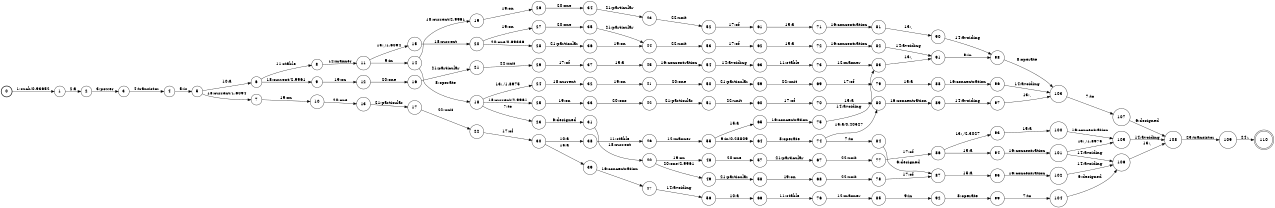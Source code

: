 digraph FST {
rankdir = LR;
size = "8.5,11";
label = "";
center = 1;
orientation = Portrait;
ranksep = "0.4";
nodesep = "0.25";
0 [label = "0", shape = circle, style = bold, fontsize = 14]
	0 -> 1 [label = "1:such/0.93652", fontsize = 14];
1 [label = "1", shape = circle, style = solid, fontsize = 14]
	1 -> 2 [label = "2:a", fontsize = 14];
2 [label = "2", shape = circle, style = solid, fontsize = 14]
	2 -> 3 [label = "3:power", fontsize = 14];
3 [label = "3", shape = circle, style = solid, fontsize = 14]
	3 -> 4 [label = "4:transistor", fontsize = 14];
4 [label = "4", shape = circle, style = solid, fontsize = 14]
	4 -> 5 [label = "5:is", fontsize = 14];
5 [label = "5", shape = circle, style = solid, fontsize = 14]
	5 -> 6 [label = "10:a", fontsize = 14];
	5 -> 7 [label = "18:current/1.6094", fontsize = 14];
6 [label = "6", shape = circle, style = solid, fontsize = 14]
	6 -> 8 [label = "11:stable", fontsize = 14];
	6 -> 9 [label = "18:current/2.9961", fontsize = 14];
7 [label = "7", shape = circle, style = solid, fontsize = 14]
	7 -> 10 [label = "19:on", fontsize = 14];
8 [label = "8", shape = circle, style = solid, fontsize = 14]
	8 -> 11 [label = "12:manner", fontsize = 14];
9 [label = "9", shape = circle, style = solid, fontsize = 14]
	9 -> 12 [label = "19:on", fontsize = 14];
10 [label = "10", shape = circle, style = solid, fontsize = 14]
	10 -> 13 [label = "20:one", fontsize = 14];
11 [label = "11", shape = circle, style = solid, fontsize = 14]
	11 -> 14 [label = "9:in", fontsize = 14];
	11 -> 15 [label = "13:,/1.6094", fontsize = 14];
12 [label = "12", shape = circle, style = solid, fontsize = 14]
	12 -> 16 [label = "20:one", fontsize = 14];
13 [label = "13", shape = circle, style = solid, fontsize = 14]
	13 -> 17 [label = "21:particular", fontsize = 14];
14 [label = "14", shape = circle, style = solid, fontsize = 14]
	14 -> 18 [label = "8:operate", fontsize = 14];
	14 -> 19 [label = "18:current/2.9961", fontsize = 14];
15 [label = "15", shape = circle, style = solid, fontsize = 14]
	15 -> 20 [label = "18:current", fontsize = 14];
16 [label = "16", shape = circle, style = solid, fontsize = 14]
	16 -> 21 [label = "21:particular", fontsize = 14];
17 [label = "17", shape = circle, style = solid, fontsize = 14]
	17 -> 22 [label = "22:unit", fontsize = 14];
18 [label = "18", shape = circle, style = solid, fontsize = 14]
	18 -> 23 [label = "7:to", fontsize = 14];
	18 -> 24 [label = "13:,/1.8975", fontsize = 14];
	18 -> 25 [label = "18:current/2.9961", fontsize = 14];
19 [label = "19", shape = circle, style = solid, fontsize = 14]
	19 -> 26 [label = "19:on", fontsize = 14];
20 [label = "20", shape = circle, style = solid, fontsize = 14]
	20 -> 27 [label = "19:on", fontsize = 14];
	20 -> 28 [label = "20:one/0.69336", fontsize = 14];
21 [label = "21", shape = circle, style = solid, fontsize = 14]
	21 -> 29 [label = "22:unit", fontsize = 14];
22 [label = "22", shape = circle, style = solid, fontsize = 14]
	22 -> 30 [label = "17:of", fontsize = 14];
23 [label = "23", shape = circle, style = solid, fontsize = 14]
	23 -> 31 [label = "6:designed", fontsize = 14];
24 [label = "24", shape = circle, style = solid, fontsize = 14]
	24 -> 32 [label = "18:current", fontsize = 14];
25 [label = "25", shape = circle, style = solid, fontsize = 14]
	25 -> 33 [label = "19:on", fontsize = 14];
26 [label = "26", shape = circle, style = solid, fontsize = 14]
	26 -> 34 [label = "20:one", fontsize = 14];
27 [label = "27", shape = circle, style = solid, fontsize = 14]
	27 -> 35 [label = "20:one", fontsize = 14];
28 [label = "28", shape = circle, style = solid, fontsize = 14]
	28 -> 36 [label = "21:particular", fontsize = 14];
29 [label = "29", shape = circle, style = solid, fontsize = 14]
	29 -> 37 [label = "17:of", fontsize = 14];
30 [label = "30", shape = circle, style = solid, fontsize = 14]
	30 -> 38 [label = "10:a", fontsize = 14];
	30 -> 39 [label = "15:a", fontsize = 14];
31 [label = "31", shape = circle, style = solid, fontsize = 14]
	31 -> 40 [label = "18:current", fontsize = 14];
32 [label = "32", shape = circle, style = solid, fontsize = 14]
	32 -> 41 [label = "19:on", fontsize = 14];
33 [label = "33", shape = circle, style = solid, fontsize = 14]
	33 -> 42 [label = "20:one", fontsize = 14];
34 [label = "34", shape = circle, style = solid, fontsize = 14]
	34 -> 43 [label = "21:particular", fontsize = 14];
35 [label = "35", shape = circle, style = solid, fontsize = 14]
	35 -> 44 [label = "21:particular", fontsize = 14];
36 [label = "36", shape = circle, style = solid, fontsize = 14]
	36 -> 44 [label = "19:on", fontsize = 14];
37 [label = "37", shape = circle, style = solid, fontsize = 14]
	37 -> 45 [label = "15:a", fontsize = 14];
38 [label = "38", shape = circle, style = solid, fontsize = 14]
	38 -> 46 [label = "11:stable", fontsize = 14];
39 [label = "39", shape = circle, style = solid, fontsize = 14]
	39 -> 47 [label = "16:concentration", fontsize = 14];
40 [label = "40", shape = circle, style = solid, fontsize = 14]
	40 -> 48 [label = "19:on", fontsize = 14];
	40 -> 49 [label = "20:one/2.9961", fontsize = 14];
41 [label = "41", shape = circle, style = solid, fontsize = 14]
	41 -> 50 [label = "20:one", fontsize = 14];
42 [label = "42", shape = circle, style = solid, fontsize = 14]
	42 -> 51 [label = "21:particular", fontsize = 14];
43 [label = "43", shape = circle, style = solid, fontsize = 14]
	43 -> 52 [label = "22:unit", fontsize = 14];
44 [label = "44", shape = circle, style = solid, fontsize = 14]
	44 -> 53 [label = "22:unit", fontsize = 14];
45 [label = "45", shape = circle, style = solid, fontsize = 14]
	45 -> 54 [label = "16:concentration", fontsize = 14];
46 [label = "46", shape = circle, style = solid, fontsize = 14]
	46 -> 55 [label = "12:manner", fontsize = 14];
47 [label = "47", shape = circle, style = solid, fontsize = 14]
	47 -> 56 [label = "14:avoiding", fontsize = 14];
48 [label = "48", shape = circle, style = solid, fontsize = 14]
	48 -> 57 [label = "20:one", fontsize = 14];
49 [label = "49", shape = circle, style = solid, fontsize = 14]
	49 -> 58 [label = "21:particular", fontsize = 14];
50 [label = "50", shape = circle, style = solid, fontsize = 14]
	50 -> 59 [label = "21:particular", fontsize = 14];
51 [label = "51", shape = circle, style = solid, fontsize = 14]
	51 -> 60 [label = "22:unit", fontsize = 14];
52 [label = "52", shape = circle, style = solid, fontsize = 14]
	52 -> 61 [label = "17:of", fontsize = 14];
53 [label = "53", shape = circle, style = solid, fontsize = 14]
	53 -> 62 [label = "17:of", fontsize = 14];
54 [label = "54", shape = circle, style = solid, fontsize = 14]
	54 -> 63 [label = "14:avoiding", fontsize = 14];
55 [label = "55", shape = circle, style = solid, fontsize = 14]
	55 -> 65 [label = "15:a", fontsize = 14];
	55 -> 64 [label = "9:in/0.28809", fontsize = 14];
56 [label = "56", shape = circle, style = solid, fontsize = 14]
	56 -> 66 [label = "10:a", fontsize = 14];
57 [label = "57", shape = circle, style = solid, fontsize = 14]
	57 -> 67 [label = "21:particular", fontsize = 14];
58 [label = "58", shape = circle, style = solid, fontsize = 14]
	58 -> 68 [label = "19:on", fontsize = 14];
59 [label = "59", shape = circle, style = solid, fontsize = 14]
	59 -> 69 [label = "22:unit", fontsize = 14];
60 [label = "60", shape = circle, style = solid, fontsize = 14]
	60 -> 70 [label = "17:of", fontsize = 14];
61 [label = "61", shape = circle, style = solid, fontsize = 14]
	61 -> 71 [label = "15:a", fontsize = 14];
62 [label = "62", shape = circle, style = solid, fontsize = 14]
	62 -> 72 [label = "15:a", fontsize = 14];
63 [label = "63", shape = circle, style = solid, fontsize = 14]
	63 -> 73 [label = "11:stable", fontsize = 14];
64 [label = "64", shape = circle, style = solid, fontsize = 14]
	64 -> 74 [label = "8:operate", fontsize = 14];
65 [label = "65", shape = circle, style = solid, fontsize = 14]
	65 -> 75 [label = "16:concentration", fontsize = 14];
66 [label = "66", shape = circle, style = solid, fontsize = 14]
	66 -> 76 [label = "11:stable", fontsize = 14];
67 [label = "67", shape = circle, style = solid, fontsize = 14]
	67 -> 77 [label = "22:unit", fontsize = 14];
68 [label = "68", shape = circle, style = solid, fontsize = 14]
	68 -> 78 [label = "22:unit", fontsize = 14];
69 [label = "69", shape = circle, style = solid, fontsize = 14]
	69 -> 79 [label = "17:of", fontsize = 14];
70 [label = "70", shape = circle, style = solid, fontsize = 14]
	70 -> 80 [label = "15:a", fontsize = 14];
71 [label = "71", shape = circle, style = solid, fontsize = 14]
	71 -> 81 [label = "16:concentration", fontsize = 14];
72 [label = "72", shape = circle, style = solid, fontsize = 14]
	72 -> 82 [label = "16:concentration", fontsize = 14];
73 [label = "73", shape = circle, style = solid, fontsize = 14]
	73 -> 83 [label = "12:manner", fontsize = 14];
74 [label = "74", shape = circle, style = solid, fontsize = 14]
	74 -> 80 [label = "15:a/0.40527", fontsize = 14];
	74 -> 84 [label = "7:to", fontsize = 14];
75 [label = "75", shape = circle, style = solid, fontsize = 14]
	75 -> 83 [label = "14:avoiding", fontsize = 14];
76 [label = "76", shape = circle, style = solid, fontsize = 14]
	76 -> 85 [label = "12:manner", fontsize = 14];
77 [label = "77", shape = circle, style = solid, fontsize = 14]
	77 -> 86 [label = "17:of", fontsize = 14];
78 [label = "78", shape = circle, style = solid, fontsize = 14]
	78 -> 87 [label = "17:of", fontsize = 14];
79 [label = "79", shape = circle, style = solid, fontsize = 14]
	79 -> 88 [label = "15:a", fontsize = 14];
80 [label = "80", shape = circle, style = solid, fontsize = 14]
	80 -> 89 [label = "16:concentration", fontsize = 14];
81 [label = "81", shape = circle, style = solid, fontsize = 14]
	81 -> 90 [label = "13:,", fontsize = 14];
82 [label = "82", shape = circle, style = solid, fontsize = 14]
	82 -> 91 [label = "14:avoiding", fontsize = 14];
83 [label = "83", shape = circle, style = solid, fontsize = 14]
	83 -> 91 [label = "13:,", fontsize = 14];
84 [label = "84", shape = circle, style = solid, fontsize = 14]
	84 -> 87 [label = "6:designed", fontsize = 14];
85 [label = "85", shape = circle, style = solid, fontsize = 14]
	85 -> 92 [label = "9:in", fontsize = 14];
86 [label = "86", shape = circle, style = solid, fontsize = 14]
	86 -> 94 [label = "15:a", fontsize = 14];
	86 -> 93 [label = "13:,/2.3027", fontsize = 14];
87 [label = "87", shape = circle, style = solid, fontsize = 14]
	87 -> 95 [label = "15:a", fontsize = 14];
88 [label = "88", shape = circle, style = solid, fontsize = 14]
	88 -> 96 [label = "16:concentration", fontsize = 14];
89 [label = "89", shape = circle, style = solid, fontsize = 14]
	89 -> 97 [label = "14:avoiding", fontsize = 14];
90 [label = "90", shape = circle, style = solid, fontsize = 14]
	90 -> 98 [label = "14:avoiding", fontsize = 14];
91 [label = "91", shape = circle, style = solid, fontsize = 14]
	91 -> 98 [label = "9:in", fontsize = 14];
92 [label = "92", shape = circle, style = solid, fontsize = 14]
	92 -> 99 [label = "8:operate", fontsize = 14];
93 [label = "93", shape = circle, style = solid, fontsize = 14]
	93 -> 100 [label = "15:a", fontsize = 14];
94 [label = "94", shape = circle, style = solid, fontsize = 14]
	94 -> 101 [label = "16:concentration", fontsize = 14];
95 [label = "95", shape = circle, style = solid, fontsize = 14]
	95 -> 102 [label = "16:concentration", fontsize = 14];
96 [label = "96", shape = circle, style = solid, fontsize = 14]
	96 -> 103 [label = "14:avoiding", fontsize = 14];
97 [label = "97", shape = circle, style = solid, fontsize = 14]
	97 -> 103 [label = "13:,", fontsize = 14];
98 [label = "98", shape = circle, style = solid, fontsize = 14]
	98 -> 103 [label = "8:operate", fontsize = 14];
99 [label = "99", shape = circle, style = solid, fontsize = 14]
	99 -> 104 [label = "7:to", fontsize = 14];
100 [label = "100", shape = circle, style = solid, fontsize = 14]
	100 -> 105 [label = "16:concentration", fontsize = 14];
101 [label = "101", shape = circle, style = solid, fontsize = 14]
	101 -> 105 [label = "13:,/1.8975", fontsize = 14];
	101 -> 106 [label = "14:avoiding", fontsize = 14];
102 [label = "102", shape = circle, style = solid, fontsize = 14]
	102 -> 106 [label = "14:avoiding", fontsize = 14];
103 [label = "103", shape = circle, style = solid, fontsize = 14]
	103 -> 107 [label = "7:to", fontsize = 14];
104 [label = "104", shape = circle, style = solid, fontsize = 14]
	104 -> 106 [label = "6:designed", fontsize = 14];
105 [label = "105", shape = circle, style = solid, fontsize = 14]
	105 -> 108 [label = "14:avoiding", fontsize = 14];
106 [label = "106", shape = circle, style = solid, fontsize = 14]
	106 -> 108 [label = "13:,", fontsize = 14];
107 [label = "107", shape = circle, style = solid, fontsize = 14]
	107 -> 108 [label = "6:designed", fontsize = 14];
108 [label = "108", shape = circle, style = solid, fontsize = 14]
	108 -> 109 [label = "23:transistor", fontsize = 14];
109 [label = "109", shape = circle, style = solid, fontsize = 14]
	109 -> 110 [label = "24:.", fontsize = 14];
110 [label = "110", shape = doublecircle, style = solid, fontsize = 14]
}
